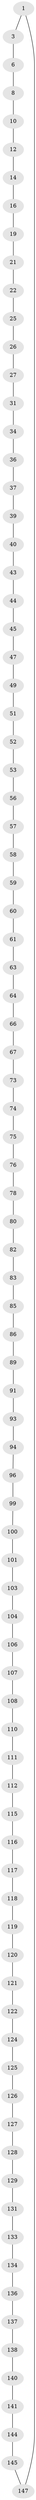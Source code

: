 // original degree distribution, {2: 1.0}
// Generated by graph-tools (version 1.1) at 2025/20/03/04/25 18:20:07]
// undirected, 89 vertices, 89 edges
graph export_dot {
graph [start="1"]
  node [color=gray90,style=filled];
  1 [super="+2+149"];
  3 [super="+4"];
  6 [super="+7"];
  8 [super="+9"];
  10 [super="+11"];
  12 [super="+13"];
  14 [super="+15"];
  16 [super="+17"];
  19 [super="+20"];
  21;
  22 [super="+23"];
  25;
  26;
  27 [super="+28"];
  31 [super="+32"];
  34 [super="+35"];
  36;
  37 [super="+38"];
  39;
  40 [super="+41"];
  43;
  44;
  45 [super="+46"];
  47 [super="+48"];
  49 [super="+50"];
  51;
  52;
  53 [super="+54"];
  56;
  57;
  58;
  59;
  60;
  61 [super="+62"];
  63;
  64 [super="+65"];
  66;
  67 [super="+68"];
  73;
  74;
  75;
  76 [super="+77"];
  78 [super="+79"];
  80 [super="+81"];
  82;
  83 [super="+84"];
  85;
  86 [super="+87"];
  89 [super="+90"];
  91 [super="+92"];
  93;
  94 [super="+95"];
  96 [super="+97"];
  99;
  100;
  101 [super="+102"];
  103;
  104 [super="+105"];
  106;
  107;
  108 [super="+109"];
  110;
  111;
  112 [super="+113"];
  115;
  116;
  117;
  118;
  119;
  120;
  121;
  122 [super="+123"];
  124;
  125;
  126;
  127;
  128;
  129 [super="+130"];
  131 [super="+132"];
  133;
  134 [super="+135"];
  136;
  137;
  138 [super="+139"];
  140;
  141 [super="+142"];
  144;
  145 [super="+146"];
  147 [super="+148"];
  1 -- 3;
  1 -- 147;
  3 -- 6;
  6 -- 8;
  8 -- 10;
  10 -- 12;
  12 -- 14;
  14 -- 16;
  16 -- 19;
  19 -- 21;
  21 -- 22;
  22 -- 25;
  25 -- 26;
  26 -- 27;
  27 -- 31;
  31 -- 34;
  34 -- 36;
  36 -- 37;
  37 -- 39;
  39 -- 40;
  40 -- 43;
  43 -- 44;
  44 -- 45;
  45 -- 47;
  47 -- 49;
  49 -- 51;
  51 -- 52;
  52 -- 53;
  53 -- 56;
  56 -- 57;
  57 -- 58;
  58 -- 59;
  59 -- 60;
  60 -- 61;
  61 -- 63;
  63 -- 64;
  64 -- 66;
  66 -- 67;
  67 -- 73;
  73 -- 74;
  74 -- 75;
  75 -- 76;
  76 -- 78;
  78 -- 80;
  80 -- 82;
  82 -- 83;
  83 -- 85;
  85 -- 86;
  86 -- 89;
  89 -- 91;
  91 -- 93;
  93 -- 94;
  94 -- 96;
  96 -- 99;
  99 -- 100;
  100 -- 101;
  101 -- 103;
  103 -- 104;
  104 -- 106;
  106 -- 107;
  107 -- 108;
  108 -- 110;
  110 -- 111;
  111 -- 112;
  112 -- 115;
  115 -- 116;
  116 -- 117;
  117 -- 118;
  118 -- 119;
  119 -- 120;
  120 -- 121;
  121 -- 122;
  122 -- 124;
  124 -- 125;
  125 -- 126;
  126 -- 127;
  127 -- 128;
  128 -- 129;
  129 -- 131;
  131 -- 133;
  133 -- 134;
  134 -- 136;
  136 -- 137;
  137 -- 138;
  138 -- 140;
  140 -- 141;
  141 -- 144;
  144 -- 145;
  145 -- 147;
}
